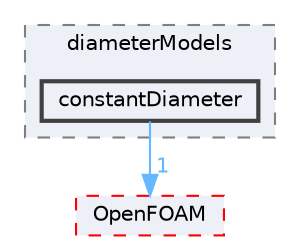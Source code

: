 digraph "src/phaseSystemModels/multiphaseEuler/multiphaseSystem/diameterModels/constantDiameter"
{
 // LATEX_PDF_SIZE
  bgcolor="transparent";
  edge [fontname=Helvetica,fontsize=10,labelfontname=Helvetica,labelfontsize=10];
  node [fontname=Helvetica,fontsize=10,shape=box,height=0.2,width=0.4];
  compound=true
  subgraph clusterdir_538a314a2ed9b300b2cfed49a680031c {
    graph [ bgcolor="#edf0f7", pencolor="grey50", label="diameterModels", fontname=Helvetica,fontsize=10 style="filled,dashed", URL="dir_538a314a2ed9b300b2cfed49a680031c.html",tooltip=""]
  dir_803228a7949d660efcdcb9449989498d [label="constantDiameter", fillcolor="#edf0f7", color="grey25", style="filled,bold", URL="dir_803228a7949d660efcdcb9449989498d.html",tooltip=""];
  }
  dir_c5473ff19b20e6ec4dfe5c310b3778a8 [label="OpenFOAM", fillcolor="#edf0f7", color="red", style="filled,dashed", URL="dir_c5473ff19b20e6ec4dfe5c310b3778a8.html",tooltip=""];
  dir_803228a7949d660efcdcb9449989498d->dir_c5473ff19b20e6ec4dfe5c310b3778a8 [headlabel="1", labeldistance=1.5 headhref="dir_000622_002695.html" href="dir_000622_002695.html" color="steelblue1" fontcolor="steelblue1"];
}
